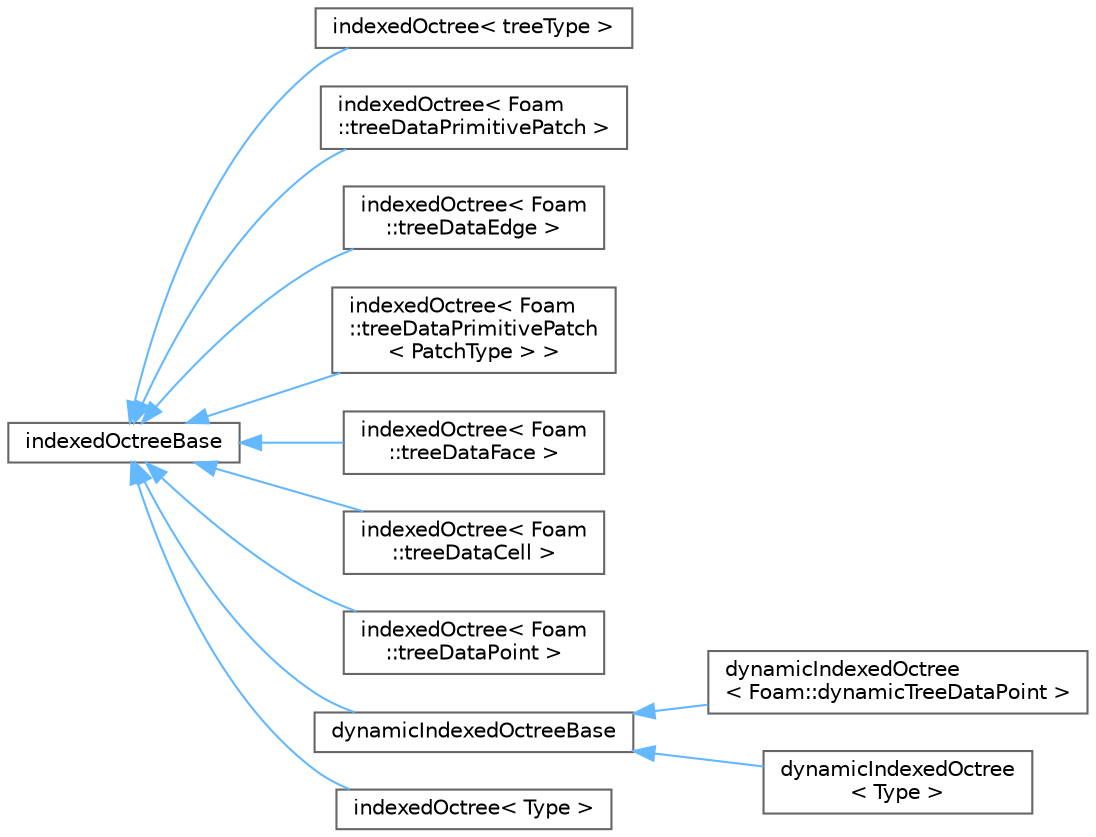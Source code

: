 digraph "Graphical Class Hierarchy"
{
 // LATEX_PDF_SIZE
  bgcolor="transparent";
  edge [fontname=Helvetica,fontsize=10,labelfontname=Helvetica,labelfontsize=10];
  node [fontname=Helvetica,fontsize=10,shape=box,height=0.2,width=0.4];
  rankdir="LR";
  Node0 [id="Node000000",label="indexedOctreeBase",height=0.2,width=0.4,color="grey40", fillcolor="white", style="filled",URL="$classFoam_1_1indexedOctreeBase.html",tooltip=" "];
  Node0 -> Node1 [id="edge4810_Node000000_Node000001",dir="back",color="steelblue1",style="solid",tooltip=" "];
  Node1 [id="Node000001",label="indexedOctree\< treeType \>",height=0.2,width=0.4,color="grey40", fillcolor="white", style="filled",URL="$classFoam_1_1indexedOctree.html",tooltip=" "];
  Node0 -> Node2 [id="edge4811_Node000000_Node000002",dir="back",color="steelblue1",style="solid",tooltip=" "];
  Node2 [id="Node000002",label="indexedOctree\< Foam\l::treeDataPrimitivePatch \>",height=0.2,width=0.4,color="grey40", fillcolor="white", style="filled",URL="$classFoam_1_1indexedOctree.html",tooltip=" "];
  Node0 -> Node3 [id="edge4812_Node000000_Node000003",dir="back",color="steelblue1",style="solid",tooltip=" "];
  Node3 [id="Node000003",label="indexedOctree\< Foam\l::treeDataEdge \>",height=0.2,width=0.4,color="grey40", fillcolor="white", style="filled",URL="$classFoam_1_1indexedOctree.html",tooltip=" "];
  Node0 -> Node4 [id="edge4813_Node000000_Node000004",dir="back",color="steelblue1",style="solid",tooltip=" "];
  Node4 [id="Node000004",label="indexedOctree\< Foam\l::treeDataPrimitivePatch\l\< PatchType \> \>",height=0.2,width=0.4,color="grey40", fillcolor="white", style="filled",URL="$classFoam_1_1indexedOctree.html",tooltip=" "];
  Node0 -> Node5 [id="edge4814_Node000000_Node000005",dir="back",color="steelblue1",style="solid",tooltip=" "];
  Node5 [id="Node000005",label="indexedOctree\< Foam\l::treeDataFace \>",height=0.2,width=0.4,color="grey40", fillcolor="white", style="filled",URL="$classFoam_1_1indexedOctree.html",tooltip=" "];
  Node0 -> Node6 [id="edge4815_Node000000_Node000006",dir="back",color="steelblue1",style="solid",tooltip=" "];
  Node6 [id="Node000006",label="indexedOctree\< Foam\l::treeDataCell \>",height=0.2,width=0.4,color="grey40", fillcolor="white", style="filled",URL="$classFoam_1_1indexedOctree.html",tooltip=" "];
  Node0 -> Node7 [id="edge4816_Node000000_Node000007",dir="back",color="steelblue1",style="solid",tooltip=" "];
  Node7 [id="Node000007",label="indexedOctree\< Foam\l::treeDataPoint \>",height=0.2,width=0.4,color="grey40", fillcolor="white", style="filled",URL="$classFoam_1_1indexedOctree.html",tooltip=" "];
  Node0 -> Node8 [id="edge4817_Node000000_Node000008",dir="back",color="steelblue1",style="solid",tooltip=" "];
  Node8 [id="Node000008",label="dynamicIndexedOctreeBase",height=0.2,width=0.4,color="grey40", fillcolor="white", style="filled",URL="$classFoam_1_1dynamicIndexedOctreeBase.html",tooltip=" "];
  Node8 -> Node9 [id="edge4818_Node000008_Node000009",dir="back",color="steelblue1",style="solid",tooltip=" "];
  Node9 [id="Node000009",label="dynamicIndexedOctree\l\< Foam::dynamicTreeDataPoint \>",height=0.2,width=0.4,color="grey40", fillcolor="white", style="filled",URL="$classFoam_1_1dynamicIndexedOctree.html",tooltip=" "];
  Node8 -> Node10 [id="edge4819_Node000008_Node000010",dir="back",color="steelblue1",style="solid",tooltip=" "];
  Node10 [id="Node000010",label="dynamicIndexedOctree\l\< Type \>",height=0.2,width=0.4,color="grey40", fillcolor="white", style="filled",URL="$classFoam_1_1dynamicIndexedOctree.html",tooltip="Non-pointer based hierarchical recursive searching. Storage is dynamic, so elements can be deleted."];
  Node0 -> Node11 [id="edge4820_Node000000_Node000011",dir="back",color="steelblue1",style="solid",tooltip=" "];
  Node11 [id="Node000011",label="indexedOctree\< Type \>",height=0.2,width=0.4,color="grey40", fillcolor="white", style="filled",URL="$classFoam_1_1indexedOctree.html",tooltip="Non-pointer based hierarchical recursive searching."];
}
